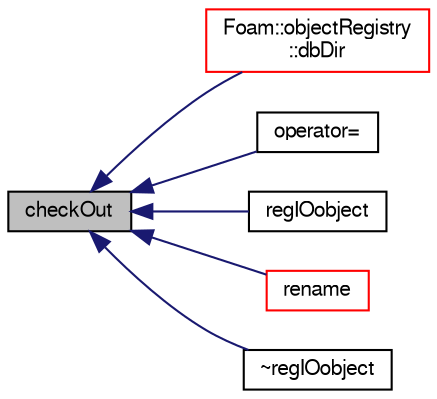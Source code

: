 digraph "checkOut"
{
  bgcolor="transparent";
  edge [fontname="FreeSans",fontsize="10",labelfontname="FreeSans",labelfontsize="10"];
  node [fontname="FreeSans",fontsize="10",shape=record];
  rankdir="LR";
  Node1049 [label="checkOut",height=0.2,width=0.4,color="black", fillcolor="grey75", style="filled", fontcolor="black"];
  Node1049 -> Node1050 [dir="back",color="midnightblue",fontsize="10",style="solid",fontname="FreeSans"];
  Node1050 [label="Foam::objectRegistry\l::dbDir",height=0.2,width=0.4,color="red",URL="$a26326.html#a9ecd132f79c64a2676e2ec906c864653",tooltip="Local directory path of this objectRegistry relative to the time. "];
  Node1049 -> Node1073 [dir="back",color="midnightblue",fontsize="10",style="solid",fontname="FreeSans"];
  Node1073 [label="operator=",height=0.2,width=0.4,color="black",URL="$a26334.html#ac9ecd59b6004bc61b7616eeb020ec451"];
  Node1049 -> Node1074 [dir="back",color="midnightblue",fontsize="10",style="solid",fontname="FreeSans"];
  Node1074 [label="regIOobject",height=0.2,width=0.4,color="black",URL="$a26334.html#a38f97aeb306bac8d84e1d3207303bc9b",tooltip="Construct as copy, and transferring registry registration to copy. "];
  Node1049 -> Node1075 [dir="back",color="midnightblue",fontsize="10",style="solid",fontname="FreeSans"];
  Node1075 [label="rename",height=0.2,width=0.4,color="red",URL="$a26334.html#af41376d1e0031e06613d5ce3c740cf7d",tooltip="Rename. "];
  Node1049 -> Node1085 [dir="back",color="midnightblue",fontsize="10",style="solid",fontname="FreeSans"];
  Node1085 [label="~regIOobject",height=0.2,width=0.4,color="black",URL="$a26334.html#ad6fca8c2369351e6ab6ae3e084f08305",tooltip="Destructor. "];
}
